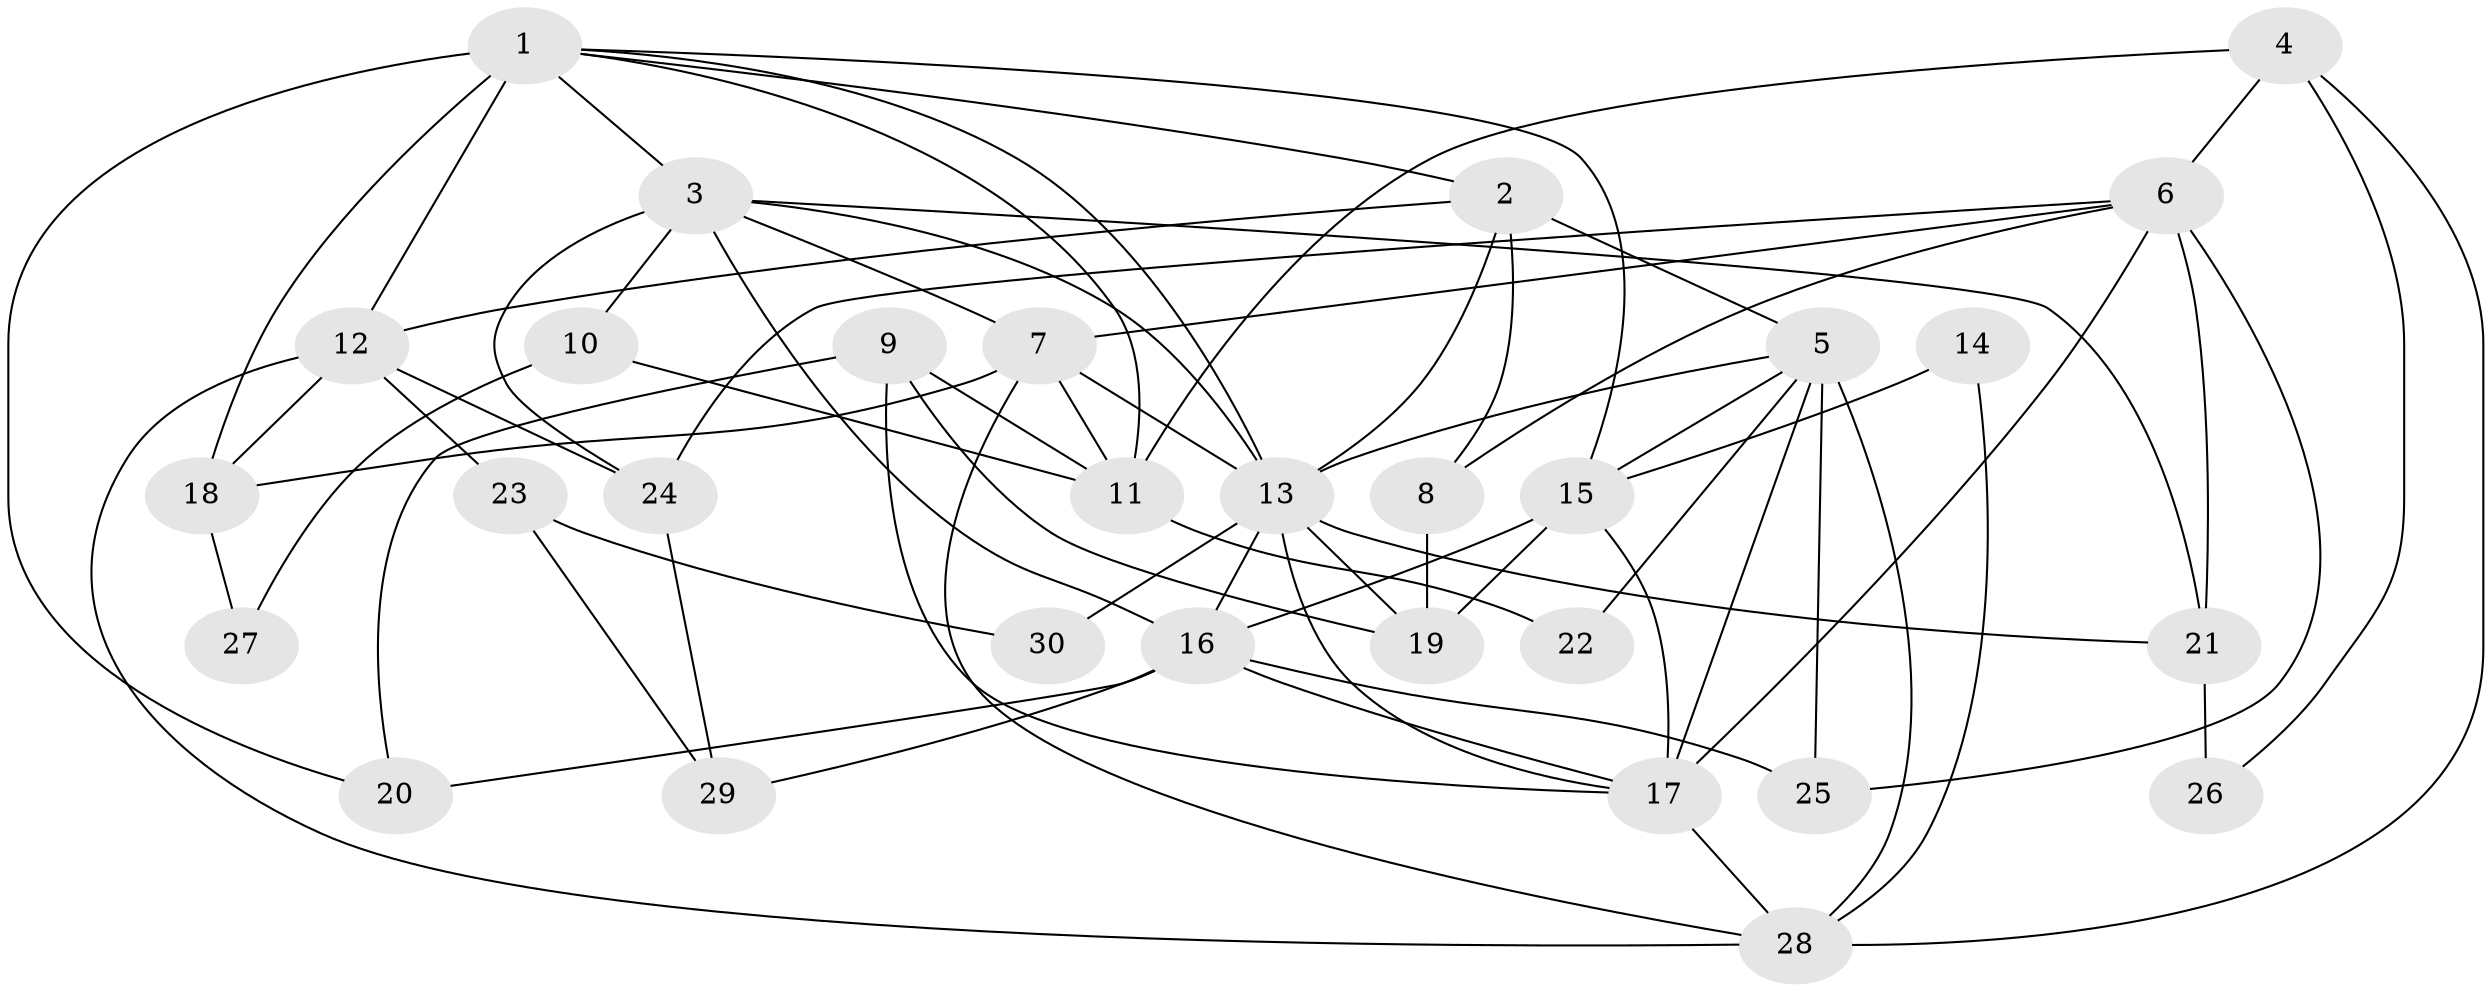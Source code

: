 // original degree distribution, {5: 0.1694915254237288, 4: 0.2711864406779661, 3: 0.23728813559322035, 6: 0.13559322033898305, 7: 0.03389830508474576, 2: 0.15254237288135594}
// Generated by graph-tools (version 1.1) at 2025/36/03/09/25 02:36:03]
// undirected, 30 vertices, 70 edges
graph export_dot {
graph [start="1"]
  node [color=gray90,style=filled];
  1;
  2;
  3;
  4;
  5;
  6;
  7;
  8;
  9;
  10;
  11;
  12;
  13;
  14;
  15;
  16;
  17;
  18;
  19;
  20;
  21;
  22;
  23;
  24;
  25;
  26;
  27;
  28;
  29;
  30;
  1 -- 2 [weight=1.0];
  1 -- 3 [weight=1.0];
  1 -- 11 [weight=1.0];
  1 -- 12 [weight=2.0];
  1 -- 13 [weight=1.0];
  1 -- 15 [weight=1.0];
  1 -- 18 [weight=2.0];
  1 -- 20 [weight=1.0];
  2 -- 5 [weight=1.0];
  2 -- 8 [weight=1.0];
  2 -- 12 [weight=1.0];
  2 -- 13 [weight=1.0];
  3 -- 7 [weight=1.0];
  3 -- 10 [weight=1.0];
  3 -- 13 [weight=1.0];
  3 -- 16 [weight=2.0];
  3 -- 21 [weight=1.0];
  3 -- 24 [weight=1.0];
  4 -- 6 [weight=1.0];
  4 -- 11 [weight=1.0];
  4 -- 26 [weight=1.0];
  4 -- 28 [weight=1.0];
  5 -- 13 [weight=1.0];
  5 -- 15 [weight=1.0];
  5 -- 17 [weight=1.0];
  5 -- 22 [weight=2.0];
  5 -- 25 [weight=1.0];
  5 -- 28 [weight=1.0];
  6 -- 7 [weight=2.0];
  6 -- 8 [weight=1.0];
  6 -- 17 [weight=1.0];
  6 -- 21 [weight=1.0];
  6 -- 24 [weight=1.0];
  6 -- 25 [weight=2.0];
  7 -- 11 [weight=2.0];
  7 -- 13 [weight=1.0];
  7 -- 18 [weight=1.0];
  7 -- 28 [weight=1.0];
  8 -- 19 [weight=3.0];
  9 -- 11 [weight=2.0];
  9 -- 17 [weight=1.0];
  9 -- 19 [weight=1.0];
  9 -- 20 [weight=1.0];
  10 -- 11 [weight=1.0];
  10 -- 27 [weight=1.0];
  11 -- 22 [weight=1.0];
  12 -- 18 [weight=2.0];
  12 -- 23 [weight=1.0];
  12 -- 24 [weight=1.0];
  12 -- 28 [weight=1.0];
  13 -- 16 [weight=1.0];
  13 -- 17 [weight=2.0];
  13 -- 19 [weight=1.0];
  13 -- 21 [weight=1.0];
  13 -- 30 [weight=1.0];
  14 -- 15 [weight=1.0];
  14 -- 28 [weight=1.0];
  15 -- 16 [weight=1.0];
  15 -- 17 [weight=2.0];
  15 -- 19 [weight=2.0];
  16 -- 17 [weight=1.0];
  16 -- 20 [weight=1.0];
  16 -- 25 [weight=1.0];
  16 -- 29 [weight=2.0];
  17 -- 28 [weight=1.0];
  18 -- 27 [weight=1.0];
  21 -- 26 [weight=1.0];
  23 -- 29 [weight=1.0];
  23 -- 30 [weight=1.0];
  24 -- 29 [weight=1.0];
}
